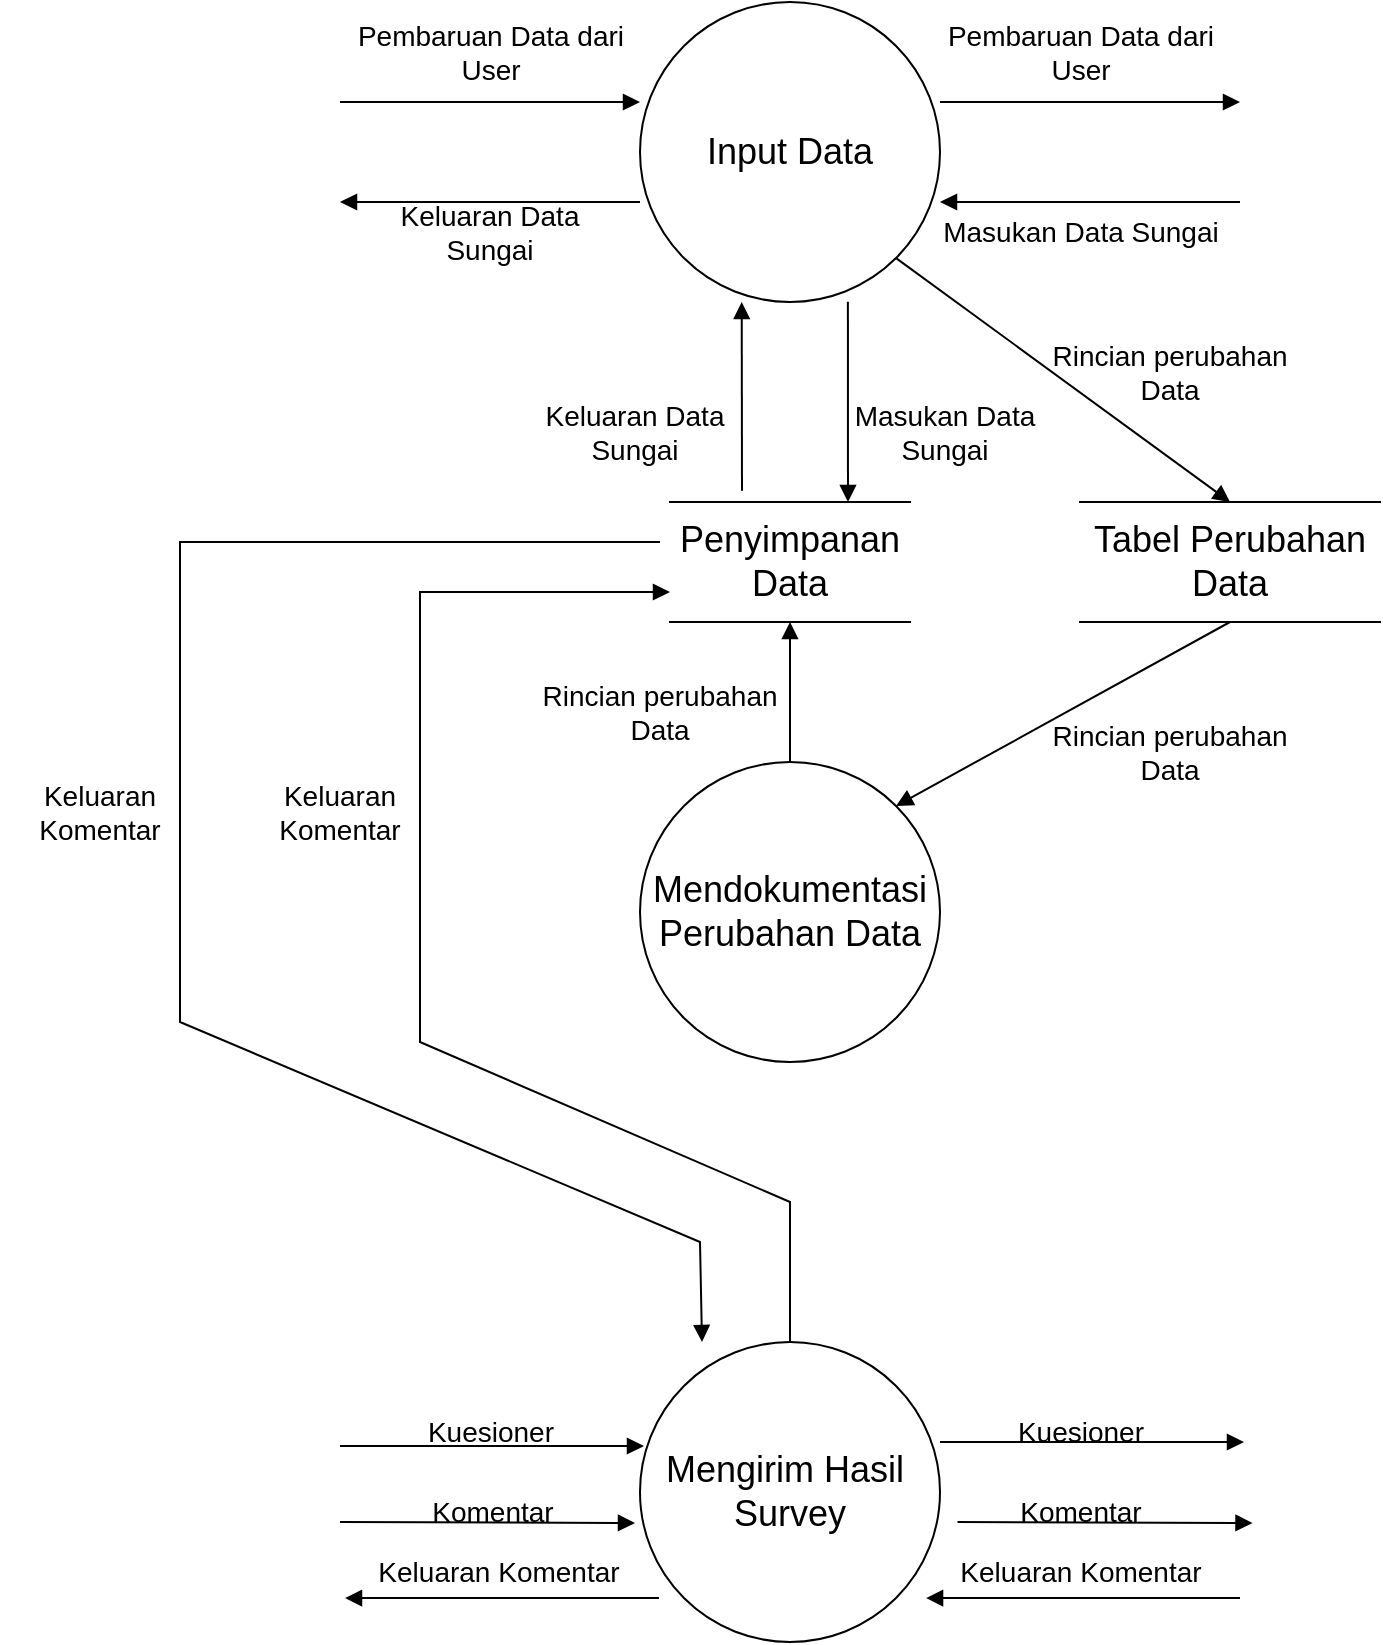 <mxfile version="28.1.2">
  <diagram name="Page-1" id="AXLTuwcpTWjiIAgg8vNd">
    <mxGraphModel dx="772" dy="549" grid="1" gridSize="10" guides="1" tooltips="1" connect="1" arrows="1" fold="1" page="1" pageScale="1" pageWidth="850" pageHeight="1100" math="0" shadow="0">
      <root>
        <mxCell id="0" />
        <mxCell id="1" parent="0" />
        <mxCell id="3xOiU8D1r6qmkp0oMkFd-1" value="&lt;font style=&quot;font-size: 18px;&quot;&gt;Input Data&lt;/font&gt;" style="ellipse;whiteSpace=wrap;html=1;aspect=fixed;" parent="1" vertex="1">
          <mxGeometry x="350" y="80" width="150" height="150" as="geometry" />
        </mxCell>
        <mxCell id="3xOiU8D1r6qmkp0oMkFd-3" value="&lt;font style=&quot;font-size: 18px;&quot;&gt;Penyimpanan&lt;/font&gt;&lt;div&gt;&lt;font style=&quot;font-size: 18px;&quot;&gt;Data&lt;/font&gt;&lt;/div&gt;" style="shape=partialRectangle;whiteSpace=wrap;html=1;left=0;right=0;fillColor=none;" parent="1" vertex="1">
          <mxGeometry x="365" y="330" width="120" height="60" as="geometry" />
        </mxCell>
        <mxCell id="3xOiU8D1r6qmkp0oMkFd-6" value="" style="endArrow=block;html=1;rounded=0;exitX=0.693;exitY=0.999;exitDx=0;exitDy=0;endFill=1;exitPerimeter=0;" parent="1" source="3xOiU8D1r6qmkp0oMkFd-1" edge="1">
          <mxGeometry width="50" height="50" relative="1" as="geometry">
            <mxPoint x="450" y="230" as="sourcePoint" />
            <mxPoint x="454" y="330" as="targetPoint" />
          </mxGeometry>
        </mxCell>
        <mxCell id="3xOiU8D1r6qmkp0oMkFd-8" value="" style="endArrow=block;html=1;rounded=0;entryX=0;entryY=0.5;entryDx=0;entryDy=0;endFill=1;" parent="1" edge="1">
          <mxGeometry width="50" height="50" relative="1" as="geometry">
            <mxPoint x="200" y="130" as="sourcePoint" />
            <mxPoint x="350.0" y="130" as="targetPoint" />
          </mxGeometry>
        </mxCell>
        <mxCell id="3xOiU8D1r6qmkp0oMkFd-9" value="&lt;font style=&quot;font-size: 14px;&quot;&gt;Pembaruan Data dari User&lt;/font&gt;" style="text;html=1;align=center;verticalAlign=middle;whiteSpace=wrap;rounded=0;" parent="1" vertex="1">
          <mxGeometry x="202.5" y="90" width="145" height="30" as="geometry" />
        </mxCell>
        <mxCell id="3xOiU8D1r6qmkp0oMkFd-11" value="" style="endArrow=block;html=1;rounded=0;endFill=1;" parent="1" edge="1">
          <mxGeometry width="50" height="50" relative="1" as="geometry">
            <mxPoint x="350" y="180" as="sourcePoint" />
            <mxPoint x="200" y="180" as="targetPoint" />
          </mxGeometry>
        </mxCell>
        <mxCell id="3xOiU8D1r6qmkp0oMkFd-12" value="&lt;font style=&quot;font-size: 14px;&quot;&gt;Keluaran Data Sungai&lt;/font&gt;" style="text;html=1;align=center;verticalAlign=middle;whiteSpace=wrap;rounded=0;" parent="1" vertex="1">
          <mxGeometry x="210" y="180" width="130" height="30" as="geometry" />
        </mxCell>
        <mxCell id="3xOiU8D1r6qmkp0oMkFd-13" value="" style="endArrow=block;html=1;rounded=0;entryX=0;entryY=0.5;entryDx=0;entryDy=0;endFill=1;" parent="1" edge="1">
          <mxGeometry width="50" height="50" relative="1" as="geometry">
            <mxPoint x="500" y="130" as="sourcePoint" />
            <mxPoint x="650.0" y="130" as="targetPoint" />
          </mxGeometry>
        </mxCell>
        <mxCell id="3xOiU8D1r6qmkp0oMkFd-15" value="" style="endArrow=block;html=1;rounded=0;endFill=1;" parent="1" edge="1">
          <mxGeometry width="50" height="50" relative="1" as="geometry">
            <mxPoint x="650" y="180" as="sourcePoint" />
            <mxPoint x="500" y="180" as="targetPoint" />
          </mxGeometry>
        </mxCell>
        <mxCell id="3xOiU8D1r6qmkp0oMkFd-17" value="&lt;font style=&quot;font-size: 14px;&quot;&gt;Masukan Data Sungai&lt;/font&gt;" style="text;html=1;align=center;verticalAlign=middle;whiteSpace=wrap;rounded=0;" parent="1" vertex="1">
          <mxGeometry x="487.5" y="180" width="165" height="30" as="geometry" />
        </mxCell>
        <mxCell id="3xOiU8D1r6qmkp0oMkFd-18" value="&lt;font style=&quot;font-size: 18px;&quot;&gt;Tabel Perubahan Data&lt;/font&gt;" style="shape=partialRectangle;whiteSpace=wrap;html=1;left=0;right=0;fillColor=none;" parent="1" vertex="1">
          <mxGeometry x="570" y="330" width="150" height="60" as="geometry" />
        </mxCell>
        <mxCell id="3xOiU8D1r6qmkp0oMkFd-19" value="" style="endArrow=block;html=1;rounded=0;exitX=1;exitY=1;exitDx=0;exitDy=0;entryX=0.5;entryY=0;entryDx=0;entryDy=0;endFill=1;" parent="1" source="3xOiU8D1r6qmkp0oMkFd-1" target="3xOiU8D1r6qmkp0oMkFd-18" edge="1">
          <mxGeometry width="50" height="50" relative="1" as="geometry">
            <mxPoint x="435" y="240" as="sourcePoint" />
            <mxPoint x="435" y="340" as="targetPoint" />
          </mxGeometry>
        </mxCell>
        <mxCell id="3xOiU8D1r6qmkp0oMkFd-20" value="&lt;font style=&quot;font-size: 18px;&quot;&gt;Mendokumentasi Perubahan Data&lt;/font&gt;" style="ellipse;whiteSpace=wrap;html=1;aspect=fixed;" parent="1" vertex="1">
          <mxGeometry x="350" y="460" width="150" height="150" as="geometry" />
        </mxCell>
        <mxCell id="3xOiU8D1r6qmkp0oMkFd-23" value="&lt;font style=&quot;font-size: 14px;&quot;&gt;Masukan Data Sungai&lt;/font&gt;" style="text;html=1;align=center;verticalAlign=middle;whiteSpace=wrap;rounded=0;" parent="1" vertex="1">
          <mxGeometry x="455" y="280" width="95" height="30" as="geometry" />
        </mxCell>
        <mxCell id="3xOiU8D1r6qmkp0oMkFd-24" value="&lt;font style=&quot;font-size: 14px;&quot;&gt;Rincian perubahan Data&lt;/font&gt;" style="text;html=1;align=center;verticalAlign=middle;whiteSpace=wrap;rounded=0;" parent="1" vertex="1">
          <mxGeometry x="550" y="250" width="130" height="30" as="geometry" />
        </mxCell>
        <mxCell id="3xOiU8D1r6qmkp0oMkFd-25" value="" style="endArrow=block;html=1;rounded=0;exitX=0.5;exitY=1;exitDx=0;exitDy=0;entryX=1;entryY=0;entryDx=0;entryDy=0;endFill=1;" parent="1" source="3xOiU8D1r6qmkp0oMkFd-18" target="3xOiU8D1r6qmkp0oMkFd-20" edge="1">
          <mxGeometry width="50" height="50" relative="1" as="geometry">
            <mxPoint x="488" y="218" as="sourcePoint" />
            <mxPoint x="655" y="340" as="targetPoint" />
          </mxGeometry>
        </mxCell>
        <mxCell id="3xOiU8D1r6qmkp0oMkFd-26" value="" style="endArrow=block;html=1;rounded=0;exitX=0.5;exitY=0;exitDx=0;exitDy=0;entryX=0.5;entryY=1;entryDx=0;entryDy=0;endFill=1;" parent="1" source="3xOiU8D1r6qmkp0oMkFd-20" target="3xOiU8D1r6qmkp0oMkFd-3" edge="1">
          <mxGeometry width="50" height="50" relative="1" as="geometry">
            <mxPoint x="655" y="400" as="sourcePoint" />
            <mxPoint x="510" y="545" as="targetPoint" />
          </mxGeometry>
        </mxCell>
        <mxCell id="3xOiU8D1r6qmkp0oMkFd-27" value="&lt;font style=&quot;font-size: 18px;&quot;&gt;Mengirim Hasil&amp;nbsp; Survey&lt;/font&gt;" style="ellipse;whiteSpace=wrap;html=1;aspect=fixed;" parent="1" vertex="1">
          <mxGeometry x="350" y="750" width="150" height="150" as="geometry" />
        </mxCell>
        <mxCell id="3xOiU8D1r6qmkp0oMkFd-28" value="&lt;font style=&quot;font-size: 14px;&quot;&gt;Rincian perubahan Data&lt;/font&gt;" style="text;html=1;align=center;verticalAlign=middle;whiteSpace=wrap;rounded=0;" parent="1" vertex="1">
          <mxGeometry x="550" y="440" width="130" height="30" as="geometry" />
        </mxCell>
        <mxCell id="3xOiU8D1r6qmkp0oMkFd-29" value="&lt;font style=&quot;font-size: 14px;&quot;&gt;Rincian perubahan Data&lt;/font&gt;" style="text;html=1;align=center;verticalAlign=middle;whiteSpace=wrap;rounded=0;" parent="1" vertex="1">
          <mxGeometry x="295" y="420" width="130" height="30" as="geometry" />
        </mxCell>
        <mxCell id="3xOiU8D1r6qmkp0oMkFd-30" value="" style="endArrow=block;html=1;rounded=0;endFill=1;" parent="1" edge="1">
          <mxGeometry width="50" height="50" relative="1" as="geometry">
            <mxPoint x="200" y="802" as="sourcePoint" />
            <mxPoint x="352" y="802" as="targetPoint" />
          </mxGeometry>
        </mxCell>
        <mxCell id="3xOiU8D1r6qmkp0oMkFd-31" value="&lt;font style=&quot;font-size: 14px;&quot;&gt;Kuesioner&lt;/font&gt;" style="text;html=1;align=center;verticalAlign=middle;whiteSpace=wrap;rounded=0;" parent="1" vertex="1">
          <mxGeometry x="202.5" y="780" width="145" height="30" as="geometry" />
        </mxCell>
        <mxCell id="3xOiU8D1r6qmkp0oMkFd-32" value="" style="endArrow=block;html=1;rounded=0;endFill=1;" parent="1" edge="1">
          <mxGeometry width="50" height="50" relative="1" as="geometry">
            <mxPoint x="200" y="840" as="sourcePoint" />
            <mxPoint x="347.5" y="840.52" as="targetPoint" />
          </mxGeometry>
        </mxCell>
        <mxCell id="3xOiU8D1r6qmkp0oMkFd-33" value="&lt;font style=&quot;font-size: 14px;&quot;&gt;Komentar&lt;/font&gt;" style="text;html=1;align=center;verticalAlign=middle;whiteSpace=wrap;rounded=0;" parent="1" vertex="1">
          <mxGeometry x="210" y="820" width="133" height="30" as="geometry" />
        </mxCell>
        <mxCell id="3xOiU8D1r6qmkp0oMkFd-35" value="" style="endArrow=block;html=1;rounded=0;endFill=1;entryX=0.339;entryY=0.971;entryDx=0;entryDy=0;entryPerimeter=0;" parent="1" edge="1">
          <mxGeometry width="50" height="50" relative="1" as="geometry">
            <mxPoint x="401" y="324.35" as="sourcePoint" />
            <mxPoint x="400.85" y="230.0" as="targetPoint" />
          </mxGeometry>
        </mxCell>
        <mxCell id="3xOiU8D1r6qmkp0oMkFd-36" value="&lt;font style=&quot;font-size: 14px;&quot;&gt;Keluaran Data Sungai&lt;/font&gt;" style="text;html=1;align=center;verticalAlign=middle;whiteSpace=wrap;rounded=0;" parent="1" vertex="1">
          <mxGeometry x="300" y="280" width="95" height="30" as="geometry" />
        </mxCell>
        <mxCell id="3xOiU8D1r6qmkp0oMkFd-38" value="" style="endArrow=block;html=1;rounded=0;endFill=1;" parent="1" edge="1">
          <mxGeometry width="50" height="50" relative="1" as="geometry">
            <mxPoint x="500" y="800" as="sourcePoint" />
            <mxPoint x="652" y="800" as="targetPoint" />
          </mxGeometry>
        </mxCell>
        <mxCell id="3xOiU8D1r6qmkp0oMkFd-39" value="&lt;font style=&quot;font-size: 14px;&quot;&gt;Kuesioner&lt;/font&gt;" style="text;html=1;align=center;verticalAlign=middle;whiteSpace=wrap;rounded=0;" parent="1" vertex="1">
          <mxGeometry x="497.5" y="780" width="145" height="30" as="geometry" />
        </mxCell>
        <mxCell id="3xOiU8D1r6qmkp0oMkFd-40" value="" style="endArrow=block;html=1;rounded=0;endFill=1;" parent="1" edge="1">
          <mxGeometry width="50" height="50" relative="1" as="geometry">
            <mxPoint x="508.75" y="840" as="sourcePoint" />
            <mxPoint x="656.25" y="840.52" as="targetPoint" />
          </mxGeometry>
        </mxCell>
        <mxCell id="3xOiU8D1r6qmkp0oMkFd-41" value="&lt;font style=&quot;font-size: 14px;&quot;&gt;Komentar&lt;/font&gt;" style="text;html=1;align=center;verticalAlign=middle;whiteSpace=wrap;rounded=0;" parent="1" vertex="1">
          <mxGeometry x="503.5" y="820" width="133" height="30" as="geometry" />
        </mxCell>
        <mxCell id="3xOiU8D1r6qmkp0oMkFd-42" value="" style="endArrow=block;html=1;rounded=0;endFill=1;entryX=1;entryY=1;entryDx=0;entryDy=0;" parent="1" edge="1">
          <mxGeometry width="50" height="50" relative="1" as="geometry">
            <mxPoint x="650" y="878" as="sourcePoint" />
            <mxPoint x="493.033" y="878.033" as="targetPoint" />
          </mxGeometry>
        </mxCell>
        <mxCell id="3xOiU8D1r6qmkp0oMkFd-43" value="&lt;font style=&quot;font-size: 14px;&quot;&gt;Keluaran Komentar&lt;/font&gt;" style="text;html=1;align=center;verticalAlign=middle;whiteSpace=wrap;rounded=0;" parent="1" vertex="1">
          <mxGeometry x="503.5" y="850" width="133" height="30" as="geometry" />
        </mxCell>
        <mxCell id="3xOiU8D1r6qmkp0oMkFd-45" value="" style="endArrow=block;html=1;rounded=0;endFill=1;exitX=0.5;exitY=0;exitDx=0;exitDy=0;entryX=0;entryY=0.75;entryDx=0;entryDy=0;" parent="1" source="3xOiU8D1r6qmkp0oMkFd-27" target="3xOiU8D1r6qmkp0oMkFd-3" edge="1">
          <mxGeometry width="50" height="50" relative="1" as="geometry">
            <mxPoint x="660" y="888" as="sourcePoint" />
            <mxPoint x="360" y="340" as="targetPoint" />
            <Array as="points">
              <mxPoint x="425" y="680" />
              <mxPoint x="240" y="600" />
              <mxPoint x="240" y="375" />
            </Array>
          </mxGeometry>
        </mxCell>
        <mxCell id="3xOiU8D1r6qmkp0oMkFd-46" value="&lt;span style=&quot;font-size: 14px;&quot;&gt;Keluaran&lt;/span&gt;&lt;br&gt;&lt;div&gt;&lt;font style=&quot;font-size: 14px;&quot;&gt;Komentar&lt;/font&gt;&lt;/div&gt;" style="text;html=1;align=center;verticalAlign=middle;whiteSpace=wrap;rounded=0;" parent="1" vertex="1">
          <mxGeometry x="150" y="470" width="100" height="30" as="geometry" />
        </mxCell>
        <mxCell id="3xOiU8D1r6qmkp0oMkFd-47" value="" style="endArrow=block;html=1;rounded=0;endFill=1;entryX=1;entryY=1;entryDx=0;entryDy=0;" parent="1" edge="1">
          <mxGeometry width="50" height="50" relative="1" as="geometry">
            <mxPoint x="359.47" y="878" as="sourcePoint" />
            <mxPoint x="202.503" y="878.033" as="targetPoint" />
          </mxGeometry>
        </mxCell>
        <mxCell id="3xOiU8D1r6qmkp0oMkFd-48" value="&lt;font style=&quot;font-size: 14px;&quot;&gt;Keluaran Komentar&lt;/font&gt;" style="text;html=1;align=center;verticalAlign=middle;whiteSpace=wrap;rounded=0;" parent="1" vertex="1">
          <mxGeometry x="212.97" y="850" width="133" height="30" as="geometry" />
        </mxCell>
        <mxCell id="3xOiU8D1r6qmkp0oMkFd-51" value="" style="endArrow=block;html=1;rounded=0;endFill=1;" parent="1" edge="1">
          <mxGeometry width="50" height="50" relative="1" as="geometry">
            <mxPoint x="360" y="350" as="sourcePoint" />
            <mxPoint x="381" y="750" as="targetPoint" />
            <Array as="points">
              <mxPoint x="120" y="350" />
              <mxPoint x="120" y="590" />
              <mxPoint x="380" y="700" />
            </Array>
          </mxGeometry>
        </mxCell>
        <mxCell id="3xOiU8D1r6qmkp0oMkFd-52" value="&lt;span style=&quot;font-size: 14px;&quot;&gt;Keluaran&lt;/span&gt;&lt;br&gt;&lt;div&gt;&lt;font style=&quot;font-size: 14px;&quot;&gt;Komentar&lt;/font&gt;&lt;/div&gt;" style="text;html=1;align=center;verticalAlign=middle;whiteSpace=wrap;rounded=0;" parent="1" vertex="1">
          <mxGeometry x="30" y="470" width="100" height="30" as="geometry" />
        </mxCell>
        <mxCell id="3xOiU8D1r6qmkp0oMkFd-53" value="&lt;font style=&quot;font-size: 14px;&quot;&gt;Pembaruan Data dari User&lt;/font&gt;" style="text;html=1;align=center;verticalAlign=middle;whiteSpace=wrap;rounded=0;" parent="1" vertex="1">
          <mxGeometry x="497.5" y="90" width="145" height="30" as="geometry" />
        </mxCell>
      </root>
    </mxGraphModel>
  </diagram>
</mxfile>
